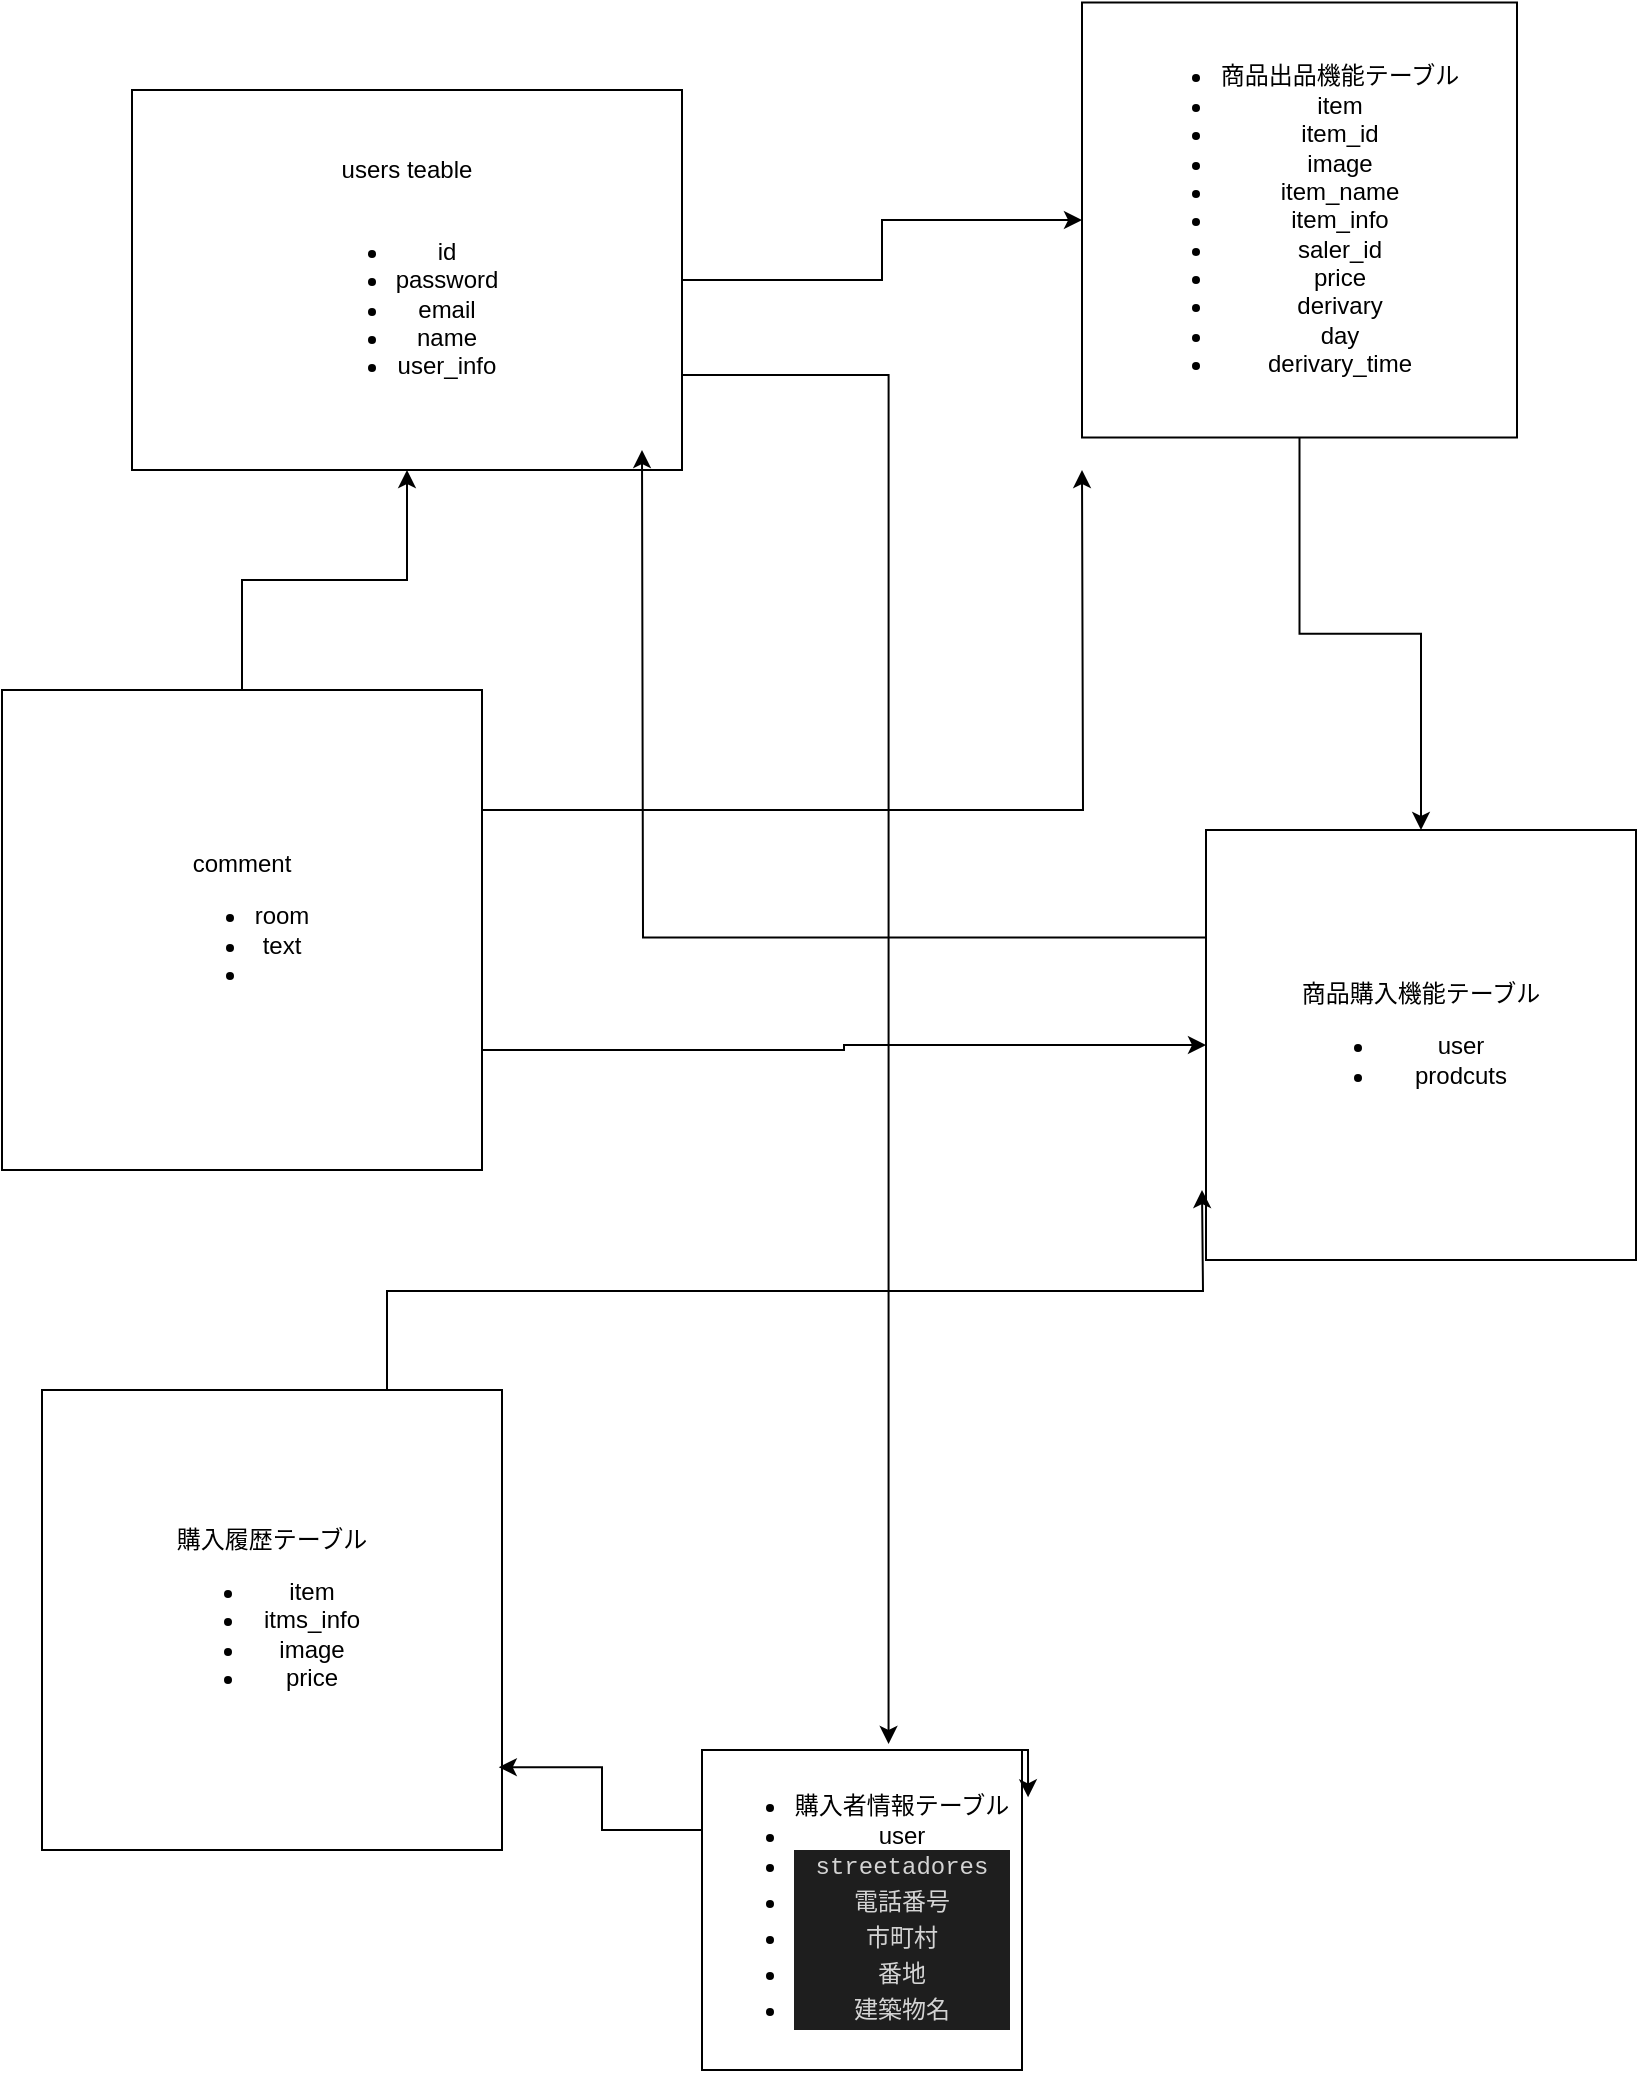 <mxfile version="14.2.4" type="embed">
    <diagram id="tHPi34Hejlq9sddVmBy8" name="ページ1">
        <mxGraphModel dx="1162" dy="1133" grid="1" gridSize="10" guides="1" tooltips="1" connect="1" arrows="1" fold="1" page="1" pageScale="1" pageWidth="827" pageHeight="1169" math="0" shadow="0">
            <root>
                <mxCell id="0"/>
                <mxCell id="1" parent="0"/>
                <mxCell id="4" style="edgeStyle=orthogonalEdgeStyle;rounded=0;orthogonalLoop=1;jettySize=auto;html=1;exitX=1;exitY=0.5;exitDx=0;exitDy=0;" parent="1" source="2" target="5" edge="1">
                    <mxGeometry relative="1" as="geometry">
                        <mxPoint x="590" y="215" as="targetPoint"/>
                    </mxGeometry>
                </mxCell>
                <mxCell id="20" style="edgeStyle=orthogonalEdgeStyle;rounded=0;orthogonalLoop=1;jettySize=auto;html=1;exitX=1;exitY=0.75;exitDx=0;exitDy=0;entryX=0.583;entryY=-0.019;entryDx=0;entryDy=0;entryPerimeter=0;" parent="1" source="2" target="16" edge="1">
                    <mxGeometry relative="1" as="geometry"/>
                </mxCell>
                <mxCell id="2" value="users teable&lt;br&gt;&lt;br&gt;&lt;ul&gt;&lt;li&gt;id&lt;/li&gt;&lt;li&gt;password&lt;/li&gt;&lt;li&gt;email&lt;/li&gt;&lt;li&gt;name&lt;/li&gt;&lt;li&gt;user_info&lt;/li&gt;&lt;/ul&gt;" style="whiteSpace=wrap;html=1;" parent="1" vertex="1">
                    <mxGeometry x="75" y="150" width="275" height="190" as="geometry"/>
                </mxCell>
                <mxCell id="8" style="edgeStyle=orthogonalEdgeStyle;rounded=0;orthogonalLoop=1;jettySize=auto;html=1;entryX=0.5;entryY=0;entryDx=0;entryDy=0;" parent="1" source="5" target="6" edge="1">
                    <mxGeometry relative="1" as="geometry"/>
                </mxCell>
                <mxCell id="5" value="&lt;ul&gt;&lt;li&gt;&lt;span&gt;商品出品機能テーブル&lt;/span&gt;&lt;/li&gt;&lt;li&gt;&lt;span&gt;item&lt;/span&gt;&lt;/li&gt;&lt;li&gt;&lt;span&gt;item_id&lt;/span&gt;&lt;/li&gt;&lt;li&gt;&lt;span&gt;image&lt;/span&gt;&lt;/li&gt;&lt;li&gt;&lt;span&gt;item_name&lt;/span&gt;&lt;/li&gt;&lt;li&gt;&lt;span&gt;item_info&lt;/span&gt;&lt;/li&gt;&lt;li&gt;&lt;span&gt;saler_id&lt;/span&gt;&lt;/li&gt;&lt;li&gt;&lt;span&gt;price&lt;/span&gt;&lt;/li&gt;&lt;li&gt;&lt;span&gt;derivary&lt;/span&gt;&lt;/li&gt;&lt;li&gt;&lt;span&gt;day&lt;/span&gt;&lt;/li&gt;&lt;li&gt;&lt;span&gt;derivary_time&lt;/span&gt;&lt;/li&gt;&lt;/ul&gt;" style="whiteSpace=wrap;html=1;aspect=fixed;align=center;" parent="1" vertex="1">
                    <mxGeometry x="550" y="106.25" width="217.5" height="217.5" as="geometry"/>
                </mxCell>
                <mxCell id="12" style="edgeStyle=orthogonalEdgeStyle;rounded=0;orthogonalLoop=1;jettySize=auto;html=1;exitX=0;exitY=0.25;exitDx=0;exitDy=0;" parent="1" source="6" edge="1">
                    <mxGeometry relative="1" as="geometry">
                        <mxPoint x="330" y="330" as="targetPoint"/>
                    </mxGeometry>
                </mxCell>
                <mxCell id="6" value="商品購入機能テーブル&lt;br&gt;&lt;ul&gt;&lt;li&gt;user&lt;/li&gt;&lt;li&gt;prodcuts&lt;/li&gt;&lt;/ul&gt;" style="whiteSpace=wrap;html=1;aspect=fixed;align=center;" parent="1" vertex="1">
                    <mxGeometry x="612" y="520" width="215" height="215" as="geometry"/>
                </mxCell>
                <mxCell id="10" style="edgeStyle=orthogonalEdgeStyle;rounded=0;orthogonalLoop=1;jettySize=auto;html=1;exitX=1;exitY=0.25;exitDx=0;exitDy=0;" parent="1" source="7" edge="1">
                    <mxGeometry relative="1" as="geometry">
                        <mxPoint x="550" y="340" as="targetPoint"/>
                    </mxGeometry>
                </mxCell>
                <mxCell id="11" style="edgeStyle=orthogonalEdgeStyle;rounded=0;orthogonalLoop=1;jettySize=auto;html=1;exitX=0.5;exitY=0;exitDx=0;exitDy=0;entryX=0.5;entryY=1;entryDx=0;entryDy=0;" parent="1" source="7" target="2" edge="1">
                    <mxGeometry relative="1" as="geometry"/>
                </mxCell>
                <mxCell id="13" style="edgeStyle=orthogonalEdgeStyle;rounded=0;orthogonalLoop=1;jettySize=auto;html=1;exitX=1;exitY=0.75;exitDx=0;exitDy=0;" parent="1" source="7" target="6" edge="1">
                    <mxGeometry relative="1" as="geometry"/>
                </mxCell>
                <mxCell id="7" value="comment&lt;br&gt;&lt;ul&gt;&lt;li&gt;room&lt;/li&gt;&lt;li&gt;text&lt;/li&gt;&lt;li&gt;&lt;br&gt;&lt;/li&gt;&lt;/ul&gt;" style="whiteSpace=wrap;html=1;aspect=fixed;align=center;" parent="1" vertex="1">
                    <mxGeometry x="10" y="450" width="240" height="240" as="geometry"/>
                </mxCell>
                <mxCell id="17" style="edgeStyle=orthogonalEdgeStyle;rounded=0;orthogonalLoop=1;jettySize=auto;html=1;exitX=0.75;exitY=0;exitDx=0;exitDy=0;" parent="1" source="14" edge="1">
                    <mxGeometry relative="1" as="geometry">
                        <mxPoint x="610" y="700" as="targetPoint"/>
                    </mxGeometry>
                </mxCell>
                <mxCell id="14" value="購入履歴テーブル&lt;br&gt;&lt;ul&gt;&lt;li&gt;item&lt;/li&gt;&lt;li&gt;itms_info　&lt;/li&gt;&lt;li&gt;image&lt;/li&gt;&lt;li&gt;price&lt;/li&gt;&lt;/ul&gt;" style="whiteSpace=wrap;html=1;aspect=fixed;align=center;" parent="1" vertex="1">
                    <mxGeometry x="30" y="800" width="230" height="230" as="geometry"/>
                </mxCell>
                <mxCell id="21" style="edgeStyle=orthogonalEdgeStyle;rounded=0;orthogonalLoop=1;jettySize=auto;html=1;exitX=0;exitY=0.25;exitDx=0;exitDy=0;entryX=0.993;entryY=0.82;entryDx=0;entryDy=0;entryPerimeter=0;" parent="1" source="16" target="14" edge="1">
                    <mxGeometry relative="1" as="geometry"/>
                </mxCell>
                <mxCell id="16" value="&lt;ul&gt;&lt;li&gt;購入者情報テーブル&lt;/li&gt;&lt;li&gt;user&lt;/li&gt;&lt;li&gt;&lt;div style=&quot;color: rgb(212 , 212 , 212) ; background-color: rgb(30 , 30 , 30) ; font-family: &amp;#34;menlo&amp;#34; , &amp;#34;monaco&amp;#34; , &amp;#34;courier new&amp;#34; , monospace ; line-height: 18px&quot;&gt;streetadores&lt;/div&gt;&lt;/li&gt;&lt;li&gt;&lt;div style=&quot;color: rgb(212 , 212 , 212) ; background-color: rgb(30 , 30 , 30) ; font-family: &amp;#34;menlo&amp;#34; , &amp;#34;monaco&amp;#34; , &amp;#34;courier new&amp;#34; , monospace ; line-height: 18px&quot;&gt;電話番号&lt;/div&gt;&lt;/li&gt;&lt;li&gt;&lt;div style=&quot;color: rgb(212 , 212 , 212) ; background-color: rgb(30 , 30 , 30) ; font-family: &amp;#34;menlo&amp;#34; , &amp;#34;monaco&amp;#34; , &amp;#34;courier new&amp;#34; , monospace ; line-height: 18px&quot;&gt;市町村&lt;/div&gt;&lt;/li&gt;&lt;li&gt;&lt;div style=&quot;color: rgb(212 , 212 , 212) ; background-color: rgb(30 , 30 , 30) ; font-family: &amp;#34;menlo&amp;#34; , &amp;#34;monaco&amp;#34; , &amp;#34;courier new&amp;#34; , monospace ; line-height: 18px&quot;&gt;番地&lt;/div&gt;&lt;/li&gt;&lt;li&gt;&lt;div style=&quot;color: rgb(212 , 212 , 212) ; background-color: rgb(30 , 30 , 30) ; font-family: &amp;#34;menlo&amp;#34; , &amp;#34;monaco&amp;#34; , &amp;#34;courier new&amp;#34; , monospace ; line-height: 18px&quot;&gt;建築物名&lt;/div&gt;&lt;/li&gt;&lt;/ul&gt;" style="whiteSpace=wrap;html=1;aspect=fixed;align=center;" parent="1" vertex="1">
                    <mxGeometry x="360" y="980" width="160" height="160" as="geometry"/>
                </mxCell>
                <mxCell id="22" style="edgeStyle=orthogonalEdgeStyle;rounded=0;orthogonalLoop=1;jettySize=auto;html=1;exitX=1;exitY=0;exitDx=0;exitDy=0;entryX=1.019;entryY=0.148;entryDx=0;entryDy=0;entryPerimeter=0;" edge="1" parent="1" source="16" target="16">
                    <mxGeometry relative="1" as="geometry"/>
                </mxCell>
            </root>
        </mxGraphModel>
    </diagram>
</mxfile>